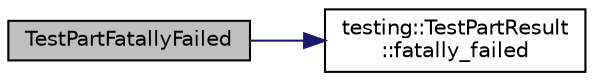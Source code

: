 digraph "TestPartFatallyFailed"
{
 // INTERACTIVE_SVG=YES
 // LATEX_PDF_SIZE
  bgcolor="transparent";
  edge [fontname="Helvetica",fontsize="10",labelfontname="Helvetica",labelfontsize="10"];
  node [fontname="Helvetica",fontsize="10",shape=record];
  rankdir="LR";
  Node1 [label="TestPartFatallyFailed",height=0.2,width=0.4,color="black", fillcolor="grey75", style="filled", fontcolor="black",tooltip=" "];
  Node1 -> Node2 [color="midnightblue",fontsize="10",style="solid",fontname="Helvetica"];
  Node2 [label="testing::TestPartResult\l::fatally_failed",height=0.2,width=0.4,color="black",URL="$d9/d98/classtesting_1_1TestPartResult_ab380b978032e5896435ef73d1a4bef6d.html#ab380b978032e5896435ef73d1a4bef6d",tooltip=" "];
}
